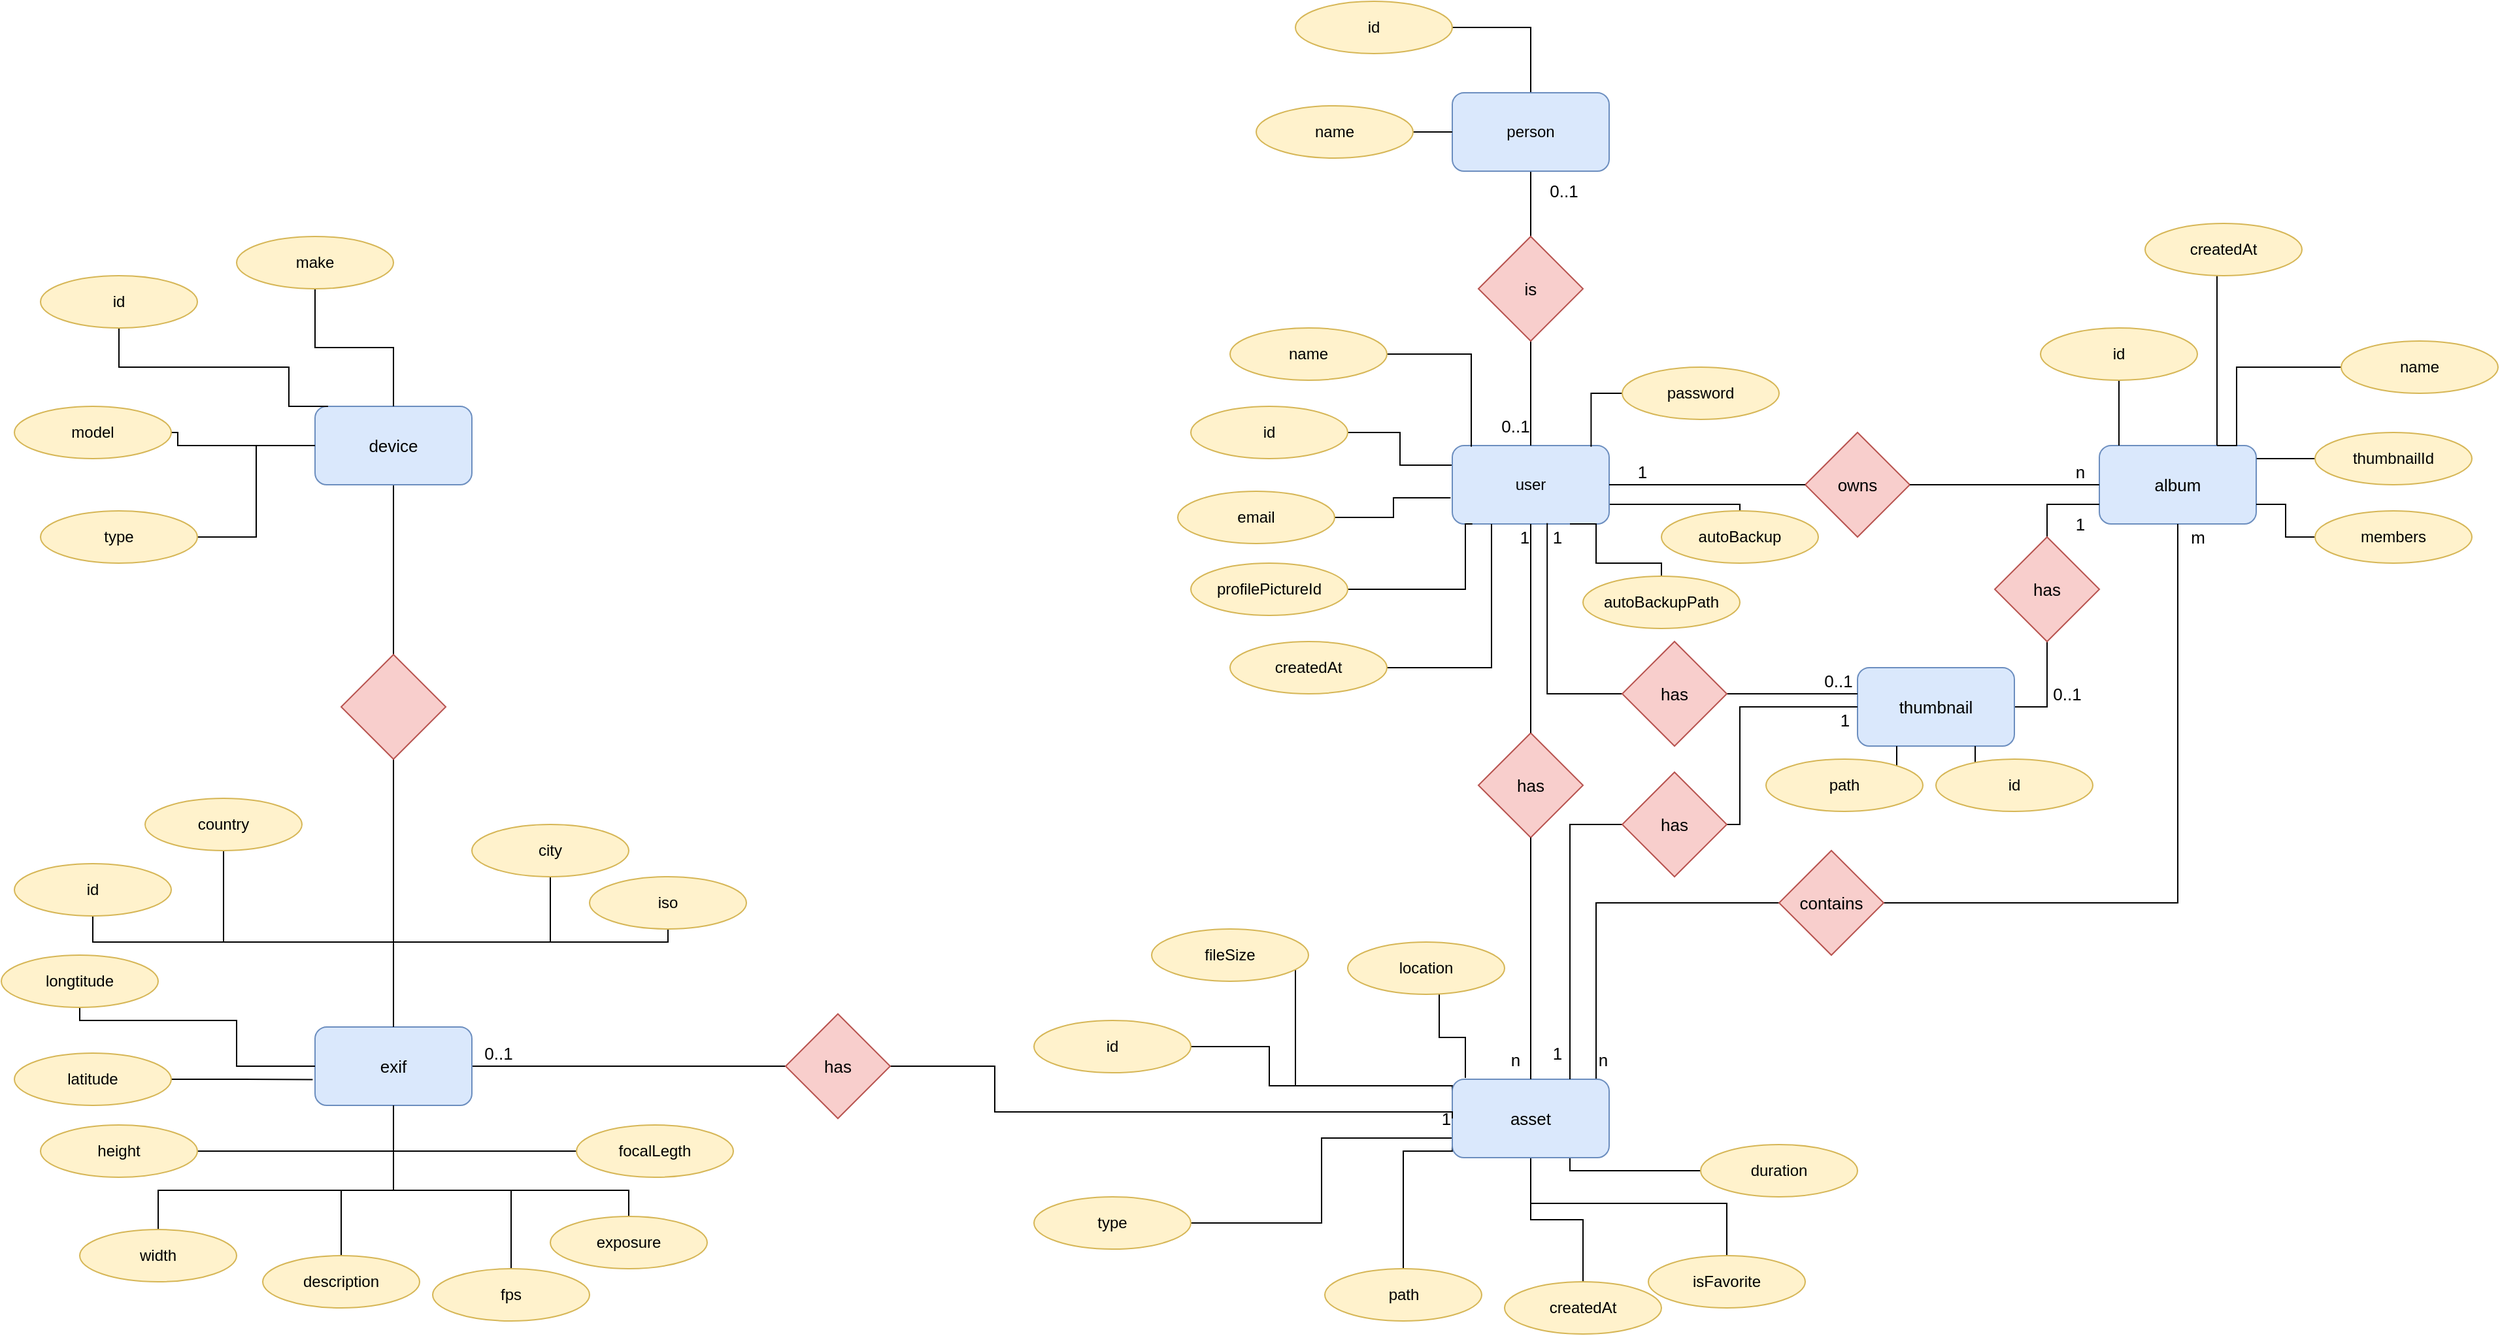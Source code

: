 <mxfile version="20.5.3" type="device"><diagram id="jZciNqo-R8XiyqqGPjFN" name="Page-1"><mxGraphModel dx="2728" dy="1810" grid="1" gridSize="10" guides="1" tooltips="1" connect="1" arrows="1" fold="1" page="1" pageScale="1" pageWidth="850" pageHeight="1100" math="0" shadow="0"><root><mxCell id="0"/><mxCell id="1" parent="0"/><mxCell id="OqrOkN8BChHhBKLNU_TI-77" style="edgeStyle=orthogonalEdgeStyle;rounded=0;orthogonalLoop=1;jettySize=auto;html=1;entryX=0;entryY=0.25;entryDx=0;entryDy=0;strokeColor=default;fontSize=13;endArrow=none;endFill=0;" edge="1" parent="1" source="OqrOkN8BChHhBKLNU_TI-2" target="OqrOkN8BChHhBKLNU_TI-3"><mxGeometry relative="1" as="geometry"/></mxCell><mxCell id="OqrOkN8BChHhBKLNU_TI-2" value="id" style="ellipse;whiteSpace=wrap;html=1;fillColor=#fff2cc;strokeColor=#d6b656;" vertex="1" parent="1"><mxGeometry x="-40" y="120" width="120" height="40" as="geometry"/></mxCell><mxCell id="OqrOkN8BChHhBKLNU_TI-116" style="edgeStyle=orthogonalEdgeStyle;rounded=0;orthogonalLoop=1;jettySize=auto;html=1;exitX=1;exitY=0.75;exitDx=0;exitDy=0;entryX=0.5;entryY=0;entryDx=0;entryDy=0;strokeColor=default;fontSize=13;endArrow=none;endFill=0;" edge="1" parent="1" source="OqrOkN8BChHhBKLNU_TI-3" target="OqrOkN8BChHhBKLNU_TI-9"><mxGeometry relative="1" as="geometry"><Array as="points"><mxPoint x="380" y="195"/></Array></mxGeometry></mxCell><mxCell id="OqrOkN8BChHhBKLNU_TI-3" value="user" style="rounded=1;whiteSpace=wrap;html=1;fillColor=#dae8fc;strokeColor=#6c8ebf;" vertex="1" parent="1"><mxGeometry x="160" y="150" width="120" height="60" as="geometry"/></mxCell><mxCell id="OqrOkN8BChHhBKLNU_TI-76" style="edgeStyle=orthogonalEdgeStyle;rounded=0;orthogonalLoop=1;jettySize=auto;html=1;entryX=-0.011;entryY=0.667;entryDx=0;entryDy=0;entryPerimeter=0;strokeColor=default;fontSize=13;endArrow=none;endFill=0;" edge="1" parent="1" source="OqrOkN8BChHhBKLNU_TI-4" target="OqrOkN8BChHhBKLNU_TI-3"><mxGeometry relative="1" as="geometry"/></mxCell><mxCell id="OqrOkN8BChHhBKLNU_TI-4" value="email" style="ellipse;whiteSpace=wrap;html=1;fillColor=#fff2cc;strokeColor=#d6b656;" vertex="1" parent="1"><mxGeometry x="-50" y="185" width="120" height="40" as="geometry"/></mxCell><mxCell id="OqrOkN8BChHhBKLNU_TI-78" style="edgeStyle=orthogonalEdgeStyle;rounded=0;orthogonalLoop=1;jettySize=auto;html=1;entryX=0.121;entryY=0.014;entryDx=0;entryDy=0;strokeColor=default;fontSize=13;endArrow=none;endFill=0;entryPerimeter=0;" edge="1" parent="1" source="OqrOkN8BChHhBKLNU_TI-5" target="OqrOkN8BChHhBKLNU_TI-3"><mxGeometry relative="1" as="geometry"/></mxCell><mxCell id="OqrOkN8BChHhBKLNU_TI-5" value="name" style="ellipse;whiteSpace=wrap;html=1;fillColor=#fff2cc;strokeColor=#d6b656;" vertex="1" parent="1"><mxGeometry x="-10" y="60" width="120" height="40" as="geometry"/></mxCell><mxCell id="OqrOkN8BChHhBKLNU_TI-79" style="edgeStyle=orthogonalEdgeStyle;rounded=0;orthogonalLoop=1;jettySize=auto;html=1;entryX=0.885;entryY=0.014;entryDx=0;entryDy=0;strokeColor=default;fontSize=13;endArrow=none;endFill=0;entryPerimeter=0;exitX=0;exitY=0.5;exitDx=0;exitDy=0;" edge="1" parent="1" source="OqrOkN8BChHhBKLNU_TI-6" target="OqrOkN8BChHhBKLNU_TI-3"><mxGeometry relative="1" as="geometry"/></mxCell><mxCell id="OqrOkN8BChHhBKLNU_TI-6" value="password" style="ellipse;whiteSpace=wrap;html=1;fillColor=#fff2cc;strokeColor=#d6b656;" vertex="1" parent="1"><mxGeometry x="290" y="90" width="120" height="40" as="geometry"/></mxCell><mxCell id="OqrOkN8BChHhBKLNU_TI-9" value="autoBackup" style="ellipse;whiteSpace=wrap;html=1;fillColor=#fff2cc;strokeColor=#d6b656;" vertex="1" parent="1"><mxGeometry x="320" y="200" width="120" height="40" as="geometry"/></mxCell><mxCell id="OqrOkN8BChHhBKLNU_TI-75" style="edgeStyle=orthogonalEdgeStyle;rounded=0;orthogonalLoop=1;jettySize=auto;html=1;entryX=0.128;entryY=1;entryDx=0;entryDy=0;strokeColor=default;fontSize=13;endArrow=none;endFill=0;entryPerimeter=0;" edge="1" parent="1" source="OqrOkN8BChHhBKLNU_TI-10" target="OqrOkN8BChHhBKLNU_TI-3"><mxGeometry relative="1" as="geometry"><Array as="points"><mxPoint x="170" y="260"/><mxPoint x="170" y="210"/></Array></mxGeometry></mxCell><mxCell id="OqrOkN8BChHhBKLNU_TI-10" value="profilePictureId" style="ellipse;whiteSpace=wrap;html=1;fillColor=#fff2cc;strokeColor=#d6b656;" vertex="1" parent="1"><mxGeometry x="-40" y="240" width="120" height="40" as="geometry"/></mxCell><mxCell id="OqrOkN8BChHhBKLNU_TI-74" style="edgeStyle=orthogonalEdgeStyle;rounded=0;orthogonalLoop=1;jettySize=auto;html=1;entryX=0.25;entryY=1;entryDx=0;entryDy=0;strokeColor=default;fontSize=13;endArrow=none;endFill=0;" edge="1" parent="1" source="OqrOkN8BChHhBKLNU_TI-11" target="OqrOkN8BChHhBKLNU_TI-3"><mxGeometry relative="1" as="geometry"/></mxCell><mxCell id="OqrOkN8BChHhBKLNU_TI-11" value="createdAt" style="ellipse;whiteSpace=wrap;html=1;fillColor=#fff2cc;strokeColor=#d6b656;" vertex="1" parent="1"><mxGeometry x="-10" y="300" width="120" height="40" as="geometry"/></mxCell><mxCell id="OqrOkN8BChHhBKLNU_TI-71" style="edgeStyle=orthogonalEdgeStyle;rounded=0;orthogonalLoop=1;jettySize=auto;html=1;entryX=0.75;entryY=1;entryDx=0;entryDy=0;strokeColor=default;fontSize=13;endArrow=none;endFill=0;exitX=0.5;exitY=0;exitDx=0;exitDy=0;" edge="1" parent="1" source="OqrOkN8BChHhBKLNU_TI-12" target="OqrOkN8BChHhBKLNU_TI-3"><mxGeometry relative="1" as="geometry"><Array as="points"><mxPoint x="320" y="240"/><mxPoint x="270" y="240"/><mxPoint x="270" y="210"/></Array></mxGeometry></mxCell><mxCell id="OqrOkN8BChHhBKLNU_TI-12" value="autoBackupPath" style="ellipse;whiteSpace=wrap;html=1;fillColor=#fff2cc;strokeColor=#d6b656;" vertex="1" parent="1"><mxGeometry x="260" y="250" width="120" height="40" as="geometry"/></mxCell><mxCell id="OqrOkN8BChHhBKLNU_TI-13" value="album" style="rounded=1;whiteSpace=wrap;html=1;fontSize=13;fillColor=#dae8fc;strokeColor=#6c8ebf;" vertex="1" parent="1"><mxGeometry x="655" y="150" width="120" height="60" as="geometry"/></mxCell><mxCell id="OqrOkN8BChHhBKLNU_TI-84" style="edgeStyle=orthogonalEdgeStyle;rounded=0;orthogonalLoop=1;jettySize=auto;html=1;entryX=0;entryY=0.25;entryDx=0;entryDy=0;strokeColor=default;fontSize=13;endArrow=none;endFill=0;" edge="1" parent="1" source="OqrOkN8BChHhBKLNU_TI-17" target="OqrOkN8BChHhBKLNU_TI-41"><mxGeometry relative="1" as="geometry"><Array as="points"><mxPoint x="20" y="610"/><mxPoint x="20" y="640"/><mxPoint x="160" y="640"/></Array></mxGeometry></mxCell><mxCell id="OqrOkN8BChHhBKLNU_TI-17" value="id" style="ellipse;whiteSpace=wrap;html=1;fillColor=#fff2cc;strokeColor=#d6b656;" vertex="1" parent="1"><mxGeometry x="-160" y="590" width="120" height="40" as="geometry"/></mxCell><mxCell id="OqrOkN8BChHhBKLNU_TI-100" style="edgeStyle=orthogonalEdgeStyle;rounded=0;orthogonalLoop=1;jettySize=auto;html=1;entryX=1.003;entryY=0.167;entryDx=0;entryDy=0;entryPerimeter=0;strokeColor=default;fontSize=13;endArrow=none;endFill=0;" edge="1" parent="1" source="OqrOkN8BChHhBKLNU_TI-18" target="OqrOkN8BChHhBKLNU_TI-13"><mxGeometry relative="1" as="geometry"/></mxCell><mxCell id="OqrOkN8BChHhBKLNU_TI-18" value="thumbnailId" style="ellipse;whiteSpace=wrap;html=1;fillColor=#fff2cc;strokeColor=#d6b656;" vertex="1" parent="1"><mxGeometry x="820" y="140" width="120" height="40" as="geometry"/></mxCell><mxCell id="OqrOkN8BChHhBKLNU_TI-99" style="edgeStyle=orthogonalEdgeStyle;rounded=0;orthogonalLoop=1;jettySize=auto;html=1;entryX=0.75;entryY=0;entryDx=0;entryDy=0;strokeColor=default;fontSize=13;endArrow=none;endFill=0;" edge="1" parent="1" source="OqrOkN8BChHhBKLNU_TI-20" target="OqrOkN8BChHhBKLNU_TI-13"><mxGeometry relative="1" as="geometry"><Array as="points"><mxPoint x="760" y="90"/><mxPoint x="760" y="150"/></Array></mxGeometry></mxCell><mxCell id="OqrOkN8BChHhBKLNU_TI-20" value="name" style="ellipse;whiteSpace=wrap;html=1;fillColor=#fff2cc;strokeColor=#d6b656;" vertex="1" parent="1"><mxGeometry x="840" y="70" width="120" height="40" as="geometry"/></mxCell><mxCell id="OqrOkN8BChHhBKLNU_TI-98" style="edgeStyle=orthogonalEdgeStyle;rounded=0;orthogonalLoop=1;jettySize=auto;html=1;entryX=0.75;entryY=0;entryDx=0;entryDy=0;strokeColor=default;fontSize=13;endArrow=none;endFill=0;" edge="1" parent="1" source="OqrOkN8BChHhBKLNU_TI-21" target="OqrOkN8BChHhBKLNU_TI-13"><mxGeometry relative="1" as="geometry"><Array as="points"><mxPoint x="745" y="50"/><mxPoint x="745" y="50"/></Array></mxGeometry></mxCell><mxCell id="OqrOkN8BChHhBKLNU_TI-21" value="createdAt" style="ellipse;whiteSpace=wrap;html=1;fillColor=#fff2cc;strokeColor=#d6b656;" vertex="1" parent="1"><mxGeometry x="690" y="-20" width="120" height="40" as="geometry"/></mxCell><mxCell id="OqrOkN8BChHhBKLNU_TI-101" style="edgeStyle=orthogonalEdgeStyle;rounded=0;orthogonalLoop=1;jettySize=auto;html=1;entryX=1;entryY=0.75;entryDx=0;entryDy=0;strokeColor=default;fontSize=13;endArrow=none;endFill=0;" edge="1" parent="1" source="OqrOkN8BChHhBKLNU_TI-22" target="OqrOkN8BChHhBKLNU_TI-13"><mxGeometry relative="1" as="geometry"/></mxCell><mxCell id="OqrOkN8BChHhBKLNU_TI-22" value="members" style="ellipse;whiteSpace=wrap;html=1;fillColor=#fff2cc;strokeColor=#d6b656;" vertex="1" parent="1"><mxGeometry x="820" y="200" width="120" height="40" as="geometry"/></mxCell><mxCell id="OqrOkN8BChHhBKLNU_TI-96" style="edgeStyle=orthogonalEdgeStyle;rounded=0;orthogonalLoop=1;jettySize=auto;html=1;strokeColor=default;fontSize=13;endArrow=none;endFill=0;" edge="1" parent="1" source="OqrOkN8BChHhBKLNU_TI-24"><mxGeometry relative="1" as="geometry"><mxPoint x="670" y="150" as="targetPoint"/></mxGeometry></mxCell><mxCell id="OqrOkN8BChHhBKLNU_TI-24" value="id" style="ellipse;whiteSpace=wrap;html=1;fillColor=#fff2cc;strokeColor=#d6b656;" vertex="1" parent="1"><mxGeometry x="610" y="60" width="120" height="40" as="geometry"/></mxCell><mxCell id="OqrOkN8BChHhBKLNU_TI-25" value="owns" style="rhombus;whiteSpace=wrap;html=1;fontSize=13;fillColor=#f8cecc;strokeColor=#b85450;" vertex="1" parent="1"><mxGeometry x="430" y="140" width="80" height="80" as="geometry"/></mxCell><mxCell id="OqrOkN8BChHhBKLNU_TI-26" value="" style="endArrow=none;html=1;rounded=0;fontSize=13;exitX=1;exitY=0.5;exitDx=0;exitDy=0;" edge="1" parent="1" source="OqrOkN8BChHhBKLNU_TI-3" target="OqrOkN8BChHhBKLNU_TI-25"><mxGeometry width="50" height="50" relative="1" as="geometry"><mxPoint x="420" y="420" as="sourcePoint"/><mxPoint x="470" y="370" as="targetPoint"/><Array as="points"><mxPoint x="280" y="180"/></Array></mxGeometry></mxCell><mxCell id="OqrOkN8BChHhBKLNU_TI-27" value="" style="endArrow=none;html=1;rounded=0;fontSize=13;exitX=1;exitY=0.5;exitDx=0;exitDy=0;entryX=0;entryY=0.5;entryDx=0;entryDy=0;" edge="1" parent="1" source="OqrOkN8BChHhBKLNU_TI-25" target="OqrOkN8BChHhBKLNU_TI-13"><mxGeometry width="50" height="50" relative="1" as="geometry"><mxPoint x="420" y="420" as="sourcePoint"/><mxPoint x="470" y="370" as="targetPoint"/></mxGeometry></mxCell><mxCell id="OqrOkN8BChHhBKLNU_TI-28" value="1" style="text;html=1;align=center;verticalAlign=middle;resizable=0;points=[];autosize=1;strokeColor=none;fillColor=none;fontSize=13;" vertex="1" parent="1"><mxGeometry x="290" y="155" width="30" height="30" as="geometry"/></mxCell><mxCell id="OqrOkN8BChHhBKLNU_TI-29" value="n" style="text;html=1;align=center;verticalAlign=middle;resizable=0;points=[];autosize=1;strokeColor=none;fillColor=none;fontSize=13;" vertex="1" parent="1"><mxGeometry x="625" y="155" width="30" height="30" as="geometry"/></mxCell><mxCell id="OqrOkN8BChHhBKLNU_TI-89" style="edgeStyle=orthogonalEdgeStyle;rounded=0;orthogonalLoop=1;jettySize=auto;html=1;entryX=0.5;entryY=1;entryDx=0;entryDy=0;strokeColor=default;fontSize=13;endArrow=none;endFill=0;" edge="1" parent="1" source="OqrOkN8BChHhBKLNU_TI-30" target="OqrOkN8BChHhBKLNU_TI-41"><mxGeometry relative="1" as="geometry"><Array as="points"><mxPoint x="370" y="730"/><mxPoint x="220" y="730"/></Array></mxGeometry></mxCell><mxCell id="OqrOkN8BChHhBKLNU_TI-30" value="isFavorite" style="ellipse;whiteSpace=wrap;html=1;fillColor=#fff2cc;strokeColor=#d6b656;" vertex="1" parent="1"><mxGeometry x="310" y="770" width="120" height="40" as="geometry"/></mxCell><mxCell id="OqrOkN8BChHhBKLNU_TI-81" style="edgeStyle=orthogonalEdgeStyle;rounded=0;orthogonalLoop=1;jettySize=auto;html=1;strokeColor=default;fontSize=13;endArrow=none;endFill=0;" edge="1" parent="1" source="OqrOkN8BChHhBKLNU_TI-33"><mxGeometry relative="1" as="geometry"><mxPoint x="170" y="630" as="targetPoint"/><Array as="points"><mxPoint x="150" y="603"/><mxPoint x="170" y="603"/><mxPoint x="170" y="634"/></Array></mxGeometry></mxCell><mxCell id="OqrOkN8BChHhBKLNU_TI-33" value="location" style="ellipse;whiteSpace=wrap;html=1;fillColor=#fff2cc;strokeColor=#d6b656;" vertex="1" parent="1"><mxGeometry x="80" y="530" width="120" height="40" as="geometry"/></mxCell><mxCell id="OqrOkN8BChHhBKLNU_TI-87" style="edgeStyle=orthogonalEdgeStyle;rounded=0;orthogonalLoop=1;jettySize=auto;html=1;entryX=0;entryY=0.5;entryDx=0;entryDy=0;strokeColor=default;fontSize=13;endArrow=none;endFill=0;" edge="1" parent="1" source="OqrOkN8BChHhBKLNU_TI-34" target="OqrOkN8BChHhBKLNU_TI-41"><mxGeometry relative="1" as="geometry"><Array as="points"><mxPoint x="123" y="690"/><mxPoint x="160" y="690"/></Array></mxGeometry></mxCell><mxCell id="OqrOkN8BChHhBKLNU_TI-34" value="path" style="ellipse;whiteSpace=wrap;html=1;fillColor=#fff2cc;strokeColor=#d6b656;" vertex="1" parent="1"><mxGeometry x="62.5" y="780" width="120" height="40" as="geometry"/></mxCell><mxCell id="OqrOkN8BChHhBKLNU_TI-90" style="edgeStyle=orthogonalEdgeStyle;rounded=0;orthogonalLoop=1;jettySize=auto;html=1;entryX=0.75;entryY=1;entryDx=0;entryDy=0;strokeColor=default;fontSize=13;endArrow=none;endFill=0;" edge="1" parent="1" source="OqrOkN8BChHhBKLNU_TI-35" target="OqrOkN8BChHhBKLNU_TI-41"><mxGeometry relative="1" as="geometry"><Array as="points"><mxPoint x="250" y="705"/></Array></mxGeometry></mxCell><mxCell id="OqrOkN8BChHhBKLNU_TI-35" value="duration" style="ellipse;whiteSpace=wrap;html=1;fillColor=#fff2cc;strokeColor=#d6b656;" vertex="1" parent="1"><mxGeometry x="350" y="685" width="120" height="40" as="geometry"/></mxCell><mxCell id="OqrOkN8BChHhBKLNU_TI-88" style="edgeStyle=orthogonalEdgeStyle;rounded=0;orthogonalLoop=1;jettySize=auto;html=1;strokeColor=default;fontSize=13;endArrow=none;endFill=0;" edge="1" parent="1" source="OqrOkN8BChHhBKLNU_TI-36" target="OqrOkN8BChHhBKLNU_TI-41"><mxGeometry relative="1" as="geometry"/></mxCell><mxCell id="OqrOkN8BChHhBKLNU_TI-36" value="createdAt" style="ellipse;whiteSpace=wrap;html=1;fillColor=#fff2cc;strokeColor=#d6b656;" vertex="1" parent="1"><mxGeometry x="200" y="790" width="120" height="40" as="geometry"/></mxCell><mxCell id="OqrOkN8BChHhBKLNU_TI-85" style="edgeStyle=orthogonalEdgeStyle;rounded=0;orthogonalLoop=1;jettySize=auto;html=1;entryX=0;entryY=0.5;entryDx=0;entryDy=0;strokeColor=default;fontSize=13;endArrow=none;endFill=0;" edge="1" parent="1" source="OqrOkN8BChHhBKLNU_TI-37" target="OqrOkN8BChHhBKLNU_TI-41"><mxGeometry relative="1" as="geometry"><Array as="points"><mxPoint x="60" y="745"/><mxPoint x="60" y="680"/><mxPoint x="160" y="680"/></Array></mxGeometry></mxCell><mxCell id="OqrOkN8BChHhBKLNU_TI-37" value="type" style="ellipse;whiteSpace=wrap;html=1;fillColor=#fff2cc;strokeColor=#d6b656;" vertex="1" parent="1"><mxGeometry x="-160" y="725" width="120" height="40" as="geometry"/></mxCell><mxCell id="OqrOkN8BChHhBKLNU_TI-82" style="edgeStyle=orthogonalEdgeStyle;rounded=0;orthogonalLoop=1;jettySize=auto;html=1;entryX=0;entryY=0.25;entryDx=0;entryDy=0;strokeColor=default;fontSize=13;endArrow=none;endFill=0;" edge="1" parent="1" source="OqrOkN8BChHhBKLNU_TI-39" target="OqrOkN8BChHhBKLNU_TI-41"><mxGeometry relative="1" as="geometry"><Array as="points"><mxPoint x="40" y="640"/><mxPoint x="160" y="640"/></Array></mxGeometry></mxCell><mxCell id="OqrOkN8BChHhBKLNU_TI-39" value="fileSize" style="ellipse;whiteSpace=wrap;html=1;fillColor=#fff2cc;strokeColor=#d6b656;" vertex="1" parent="1"><mxGeometry x="-70" y="520" width="120" height="40" as="geometry"/></mxCell><mxCell id="OqrOkN8BChHhBKLNU_TI-108" style="edgeStyle=orthogonalEdgeStyle;rounded=0;orthogonalLoop=1;jettySize=auto;html=1;entryX=0;entryY=0.5;entryDx=0;entryDy=0;strokeColor=default;fontSize=13;endArrow=none;endFill=0;" edge="1" parent="1" source="OqrOkN8BChHhBKLNU_TI-41" target="OqrOkN8BChHhBKLNU_TI-47"><mxGeometry relative="1" as="geometry"><mxPoint x="260" y="640" as="sourcePoint"/><Array as="points"><mxPoint x="270" y="500"/></Array></mxGeometry></mxCell><mxCell id="OqrOkN8BChHhBKLNU_TI-41" value="asset" style="rounded=1;whiteSpace=wrap;html=1;fontSize=13;fillColor=#dae8fc;strokeColor=#6c8ebf;" vertex="1" parent="1"><mxGeometry x="160" y="635" width="120" height="60" as="geometry"/></mxCell><mxCell id="OqrOkN8BChHhBKLNU_TI-42" value="has" style="rhombus;whiteSpace=wrap;html=1;fontSize=13;fillColor=#f8cecc;strokeColor=#b85450;" vertex="1" parent="1"><mxGeometry x="180" y="370" width="80" height="80" as="geometry"/></mxCell><mxCell id="OqrOkN8BChHhBKLNU_TI-43" value="" style="endArrow=none;html=1;rounded=0;fontSize=13;entryX=0.5;entryY=1;entryDx=0;entryDy=0;exitX=0.5;exitY=0;exitDx=0;exitDy=0;" edge="1" parent="1" source="OqrOkN8BChHhBKLNU_TI-42" target="OqrOkN8BChHhBKLNU_TI-3"><mxGeometry width="50" height="50" relative="1" as="geometry"><mxPoint x="250" y="370" as="sourcePoint"/><mxPoint x="460" y="420" as="targetPoint"/><Array as="points"/></mxGeometry></mxCell><mxCell id="OqrOkN8BChHhBKLNU_TI-44" value="" style="endArrow=none;html=1;rounded=0;fontSize=13;exitX=0.5;exitY=0;exitDx=0;exitDy=0;entryX=0.5;entryY=1;entryDx=0;entryDy=0;" edge="1" parent="1" source="OqrOkN8BChHhBKLNU_TI-41" target="OqrOkN8BChHhBKLNU_TI-42"><mxGeometry width="50" height="50" relative="1" as="geometry"><mxPoint x="410" y="470" as="sourcePoint"/><mxPoint x="460" y="420" as="targetPoint"/></mxGeometry></mxCell><mxCell id="OqrOkN8BChHhBKLNU_TI-45" value="1" style="text;html=1;align=center;verticalAlign=middle;resizable=0;points=[];autosize=1;strokeColor=none;fillColor=none;fontSize=13;" vertex="1" parent="1"><mxGeometry x="200" y="205" width="30" height="30" as="geometry"/></mxCell><mxCell id="OqrOkN8BChHhBKLNU_TI-94" style="edgeStyle=orthogonalEdgeStyle;rounded=0;orthogonalLoop=1;jettySize=auto;html=1;entryX=0.5;entryY=1;entryDx=0;entryDy=0;strokeColor=default;fontSize=13;endArrow=none;endFill=0;" edge="1" parent="1" source="OqrOkN8BChHhBKLNU_TI-47" target="OqrOkN8BChHhBKLNU_TI-13"><mxGeometry relative="1" as="geometry"/></mxCell><mxCell id="OqrOkN8BChHhBKLNU_TI-47" value="contains" style="rhombus;whiteSpace=wrap;html=1;fontSize=13;fillColor=#f8cecc;strokeColor=#b85450;" vertex="1" parent="1"><mxGeometry x="410" y="460" width="80" height="80" as="geometry"/></mxCell><mxCell id="OqrOkN8BChHhBKLNU_TI-125" style="edgeStyle=orthogonalEdgeStyle;rounded=0;orthogonalLoop=1;jettySize=auto;html=1;entryX=0.5;entryY=1;entryDx=0;entryDy=0;strokeColor=default;fontSize=13;endArrow=none;endFill=0;exitX=1;exitY=0.5;exitDx=0;exitDy=0;" edge="1" parent="1" source="OqrOkN8BChHhBKLNU_TI-52" target="OqrOkN8BChHhBKLNU_TI-122"><mxGeometry relative="1" as="geometry"/></mxCell><mxCell id="OqrOkN8BChHhBKLNU_TI-52" value="thumbnail" style="rounded=1;whiteSpace=wrap;html=1;fontSize=13;fillColor=#dae8fc;strokeColor=#6c8ebf;" vertex="1" parent="1"><mxGeometry x="470" y="320" width="120" height="60" as="geometry"/></mxCell><mxCell id="OqrOkN8BChHhBKLNU_TI-114" style="edgeStyle=orthogonalEdgeStyle;rounded=0;orthogonalLoop=1;jettySize=auto;html=1;entryX=0.25;entryY=1;entryDx=0;entryDy=0;strokeColor=default;fontSize=13;endArrow=none;endFill=0;" edge="1" parent="1" source="OqrOkN8BChHhBKLNU_TI-59" target="OqrOkN8BChHhBKLNU_TI-52"><mxGeometry relative="1" as="geometry"><Array as="points"><mxPoint x="480" y="390"/><mxPoint x="480" y="390"/></Array></mxGeometry></mxCell><mxCell id="OqrOkN8BChHhBKLNU_TI-59" value="path" style="ellipse;whiteSpace=wrap;html=1;fillColor=#fff2cc;strokeColor=#d6b656;" vertex="1" parent="1"><mxGeometry x="400" y="390" width="120" height="40" as="geometry"/></mxCell><mxCell id="OqrOkN8BChHhBKLNU_TI-115" style="edgeStyle=orthogonalEdgeStyle;rounded=0;orthogonalLoop=1;jettySize=auto;html=1;entryX=0.75;entryY=1;entryDx=0;entryDy=0;strokeColor=default;fontSize=13;endArrow=none;endFill=0;" edge="1" parent="1" source="OqrOkN8BChHhBKLNU_TI-61" target="OqrOkN8BChHhBKLNU_TI-52"><mxGeometry relative="1" as="geometry"><Array as="points"><mxPoint x="580" y="390"/><mxPoint x="580" y="390"/></Array></mxGeometry></mxCell><mxCell id="OqrOkN8BChHhBKLNU_TI-61" value="id" style="ellipse;whiteSpace=wrap;html=1;fillColor=#fff2cc;strokeColor=#d6b656;" vertex="1" parent="1"><mxGeometry x="530" y="390" width="120" height="40" as="geometry"/></mxCell><mxCell id="OqrOkN8BChHhBKLNU_TI-69" style="edgeStyle=orthogonalEdgeStyle;rounded=0;orthogonalLoop=1;jettySize=auto;html=1;entryX=1;entryY=0.5;entryDx=0;entryDy=0;strokeColor=default;fontSize=13;endArrow=none;endFill=0;" edge="1" parent="1" source="OqrOkN8BChHhBKLNU_TI-65" target="OqrOkN8BChHhBKLNU_TI-66"><mxGeometry relative="1" as="geometry"/></mxCell><mxCell id="OqrOkN8BChHhBKLNU_TI-104" style="edgeStyle=orthogonalEdgeStyle;rounded=0;orthogonalLoop=1;jettySize=auto;html=1;entryX=0.5;entryY=0;entryDx=0;entryDy=0;strokeColor=default;fontSize=13;endArrow=none;endFill=0;" edge="1" parent="1" source="OqrOkN8BChHhBKLNU_TI-65" target="OqrOkN8BChHhBKLNU_TI-103"><mxGeometry relative="1" as="geometry"/></mxCell><mxCell id="OqrOkN8BChHhBKLNU_TI-65" value="person&lt;br&gt;" style="rounded=1;whiteSpace=wrap;html=1;fillColor=#dae8fc;strokeColor=#6c8ebf;" vertex="1" parent="1"><mxGeometry x="160" y="-120" width="120" height="60" as="geometry"/></mxCell><mxCell id="OqrOkN8BChHhBKLNU_TI-66" value="id" style="ellipse;whiteSpace=wrap;html=1;fillColor=#fff2cc;strokeColor=#d6b656;" vertex="1" parent="1"><mxGeometry x="40" y="-190" width="120" height="40" as="geometry"/></mxCell><mxCell id="OqrOkN8BChHhBKLNU_TI-95" style="edgeStyle=orthogonalEdgeStyle;rounded=0;orthogonalLoop=1;jettySize=auto;html=1;entryX=0;entryY=0.5;entryDx=0;entryDy=0;strokeColor=default;fontSize=13;endArrow=none;endFill=0;" edge="1" parent="1" source="OqrOkN8BChHhBKLNU_TI-67" target="OqrOkN8BChHhBKLNU_TI-65"><mxGeometry relative="1" as="geometry"/></mxCell><mxCell id="OqrOkN8BChHhBKLNU_TI-67" value="name" style="ellipse;whiteSpace=wrap;html=1;fillColor=#fff2cc;strokeColor=#d6b656;" vertex="1" parent="1"><mxGeometry x="10" y="-110" width="120" height="40" as="geometry"/></mxCell><mxCell id="OqrOkN8BChHhBKLNU_TI-105" style="edgeStyle=orthogonalEdgeStyle;rounded=0;orthogonalLoop=1;jettySize=auto;html=1;strokeColor=default;fontSize=13;endArrow=none;endFill=0;" edge="1" parent="1" source="OqrOkN8BChHhBKLNU_TI-103" target="OqrOkN8BChHhBKLNU_TI-3"><mxGeometry relative="1" as="geometry"/></mxCell><mxCell id="OqrOkN8BChHhBKLNU_TI-103" value="is" style="rhombus;whiteSpace=wrap;html=1;fontSize=13;fillColor=#f8cecc;strokeColor=#b85450;" vertex="1" parent="1"><mxGeometry x="180" y="-10" width="80" height="80" as="geometry"/></mxCell><mxCell id="OqrOkN8BChHhBKLNU_TI-106" value="0..1" style="text;html=1;align=center;verticalAlign=middle;resizable=0;points=[];autosize=1;strokeColor=none;fillColor=none;fontSize=13;" vertex="1" parent="1"><mxGeometry x="220" y="-60" width="50" height="30" as="geometry"/></mxCell><mxCell id="OqrOkN8BChHhBKLNU_TI-107" value="0..1" style="text;html=1;align=center;verticalAlign=middle;resizable=0;points=[];autosize=1;strokeColor=none;fillColor=none;fontSize=13;" vertex="1" parent="1"><mxGeometry x="182.5" y="120" width="50" height="30" as="geometry"/></mxCell><mxCell id="OqrOkN8BChHhBKLNU_TI-109" value="m" style="text;html=1;align=center;verticalAlign=middle;resizable=0;points=[];autosize=1;strokeColor=none;fillColor=none;fontSize=13;" vertex="1" parent="1"><mxGeometry x="715" y="205" width="30" height="30" as="geometry"/></mxCell><mxCell id="OqrOkN8BChHhBKLNU_TI-110" value="n" style="text;html=1;align=center;verticalAlign=middle;resizable=0;points=[];autosize=1;strokeColor=none;fillColor=none;fontSize=13;" vertex="1" parent="1"><mxGeometry x="260" y="605" width="30" height="30" as="geometry"/></mxCell><mxCell id="OqrOkN8BChHhBKLNU_TI-111" value="n" style="text;html=1;align=center;verticalAlign=middle;resizable=0;points=[];autosize=1;strokeColor=none;fillColor=none;fontSize=13;" vertex="1" parent="1"><mxGeometry x="192.5" y="605" width="30" height="30" as="geometry"/></mxCell><mxCell id="OqrOkN8BChHhBKLNU_TI-119" style="edgeStyle=orthogonalEdgeStyle;rounded=0;orthogonalLoop=1;jettySize=auto;html=1;entryX=0.605;entryY=0.99;entryDx=0;entryDy=0;entryPerimeter=0;strokeColor=default;fontSize=13;endArrow=none;endFill=0;" edge="1" parent="1" source="OqrOkN8BChHhBKLNU_TI-118" target="OqrOkN8BChHhBKLNU_TI-3"><mxGeometry relative="1" as="geometry"/></mxCell><mxCell id="OqrOkN8BChHhBKLNU_TI-120" style="edgeStyle=orthogonalEdgeStyle;rounded=0;orthogonalLoop=1;jettySize=auto;html=1;strokeColor=default;fontSize=13;endArrow=none;endFill=0;" edge="1" parent="1" source="OqrOkN8BChHhBKLNU_TI-118"><mxGeometry relative="1" as="geometry"><mxPoint x="470" y="340" as="targetPoint"/><Array as="points"><mxPoint x="470" y="340"/></Array></mxGeometry></mxCell><mxCell id="OqrOkN8BChHhBKLNU_TI-118" value="has" style="rhombus;whiteSpace=wrap;html=1;fontSize=13;fillColor=#f8cecc;strokeColor=#b85450;" vertex="1" parent="1"><mxGeometry x="290" y="300" width="80" height="80" as="geometry"/></mxCell><mxCell id="OqrOkN8BChHhBKLNU_TI-123" style="edgeStyle=orthogonalEdgeStyle;rounded=0;orthogonalLoop=1;jettySize=auto;html=1;entryX=0;entryY=0.5;entryDx=0;entryDy=0;strokeColor=default;fontSize=13;endArrow=none;endFill=0;exitX=1;exitY=0.5;exitDx=0;exitDy=0;" edge="1" parent="1" source="OqrOkN8BChHhBKLNU_TI-121" target="OqrOkN8BChHhBKLNU_TI-52"><mxGeometry relative="1" as="geometry"><Array as="points"><mxPoint x="380" y="440"/><mxPoint x="380" y="350"/></Array></mxGeometry></mxCell><mxCell id="OqrOkN8BChHhBKLNU_TI-124" style="edgeStyle=orthogonalEdgeStyle;rounded=0;orthogonalLoop=1;jettySize=auto;html=1;entryX=0.75;entryY=0;entryDx=0;entryDy=0;strokeColor=default;fontSize=13;endArrow=none;endFill=0;" edge="1" parent="1" source="OqrOkN8BChHhBKLNU_TI-121" target="OqrOkN8BChHhBKLNU_TI-41"><mxGeometry relative="1" as="geometry"/></mxCell><mxCell id="OqrOkN8BChHhBKLNU_TI-121" value="has" style="rhombus;whiteSpace=wrap;html=1;fontSize=13;fillColor=#f8cecc;strokeColor=#b85450;" vertex="1" parent="1"><mxGeometry x="290" y="400" width="80" height="80" as="geometry"/></mxCell><mxCell id="OqrOkN8BChHhBKLNU_TI-126" style="edgeStyle=orthogonalEdgeStyle;rounded=0;orthogonalLoop=1;jettySize=auto;html=1;entryX=0;entryY=0.75;entryDx=0;entryDy=0;strokeColor=default;fontSize=13;endArrow=none;endFill=0;" edge="1" parent="1" source="OqrOkN8BChHhBKLNU_TI-122" target="OqrOkN8BChHhBKLNU_TI-13"><mxGeometry relative="1" as="geometry"/></mxCell><mxCell id="OqrOkN8BChHhBKLNU_TI-122" value="has" style="rhombus;whiteSpace=wrap;html=1;fontSize=13;fillColor=#f8cecc;strokeColor=#b85450;" vertex="1" parent="1"><mxGeometry x="575" y="220" width="80" height="80" as="geometry"/></mxCell><mxCell id="OqrOkN8BChHhBKLNU_TI-127" value="1" style="text;html=1;align=center;verticalAlign=middle;resizable=0;points=[];autosize=1;strokeColor=none;fillColor=none;fontSize=13;" vertex="1" parent="1"><mxGeometry x="445" y="345" width="30" height="30" as="geometry"/></mxCell><mxCell id="OqrOkN8BChHhBKLNU_TI-128" value="0..1" style="text;html=1;align=center;verticalAlign=middle;resizable=0;points=[];autosize=1;strokeColor=none;fillColor=none;fontSize=13;" vertex="1" parent="1"><mxGeometry x="430" y="315" width="50" height="30" as="geometry"/></mxCell><mxCell id="OqrOkN8BChHhBKLNU_TI-130" value="1" style="text;html=1;align=center;verticalAlign=middle;resizable=0;points=[];autosize=1;strokeColor=none;fillColor=none;fontSize=13;" vertex="1" parent="1"><mxGeometry x="625" y="195" width="30" height="30" as="geometry"/></mxCell><mxCell id="OqrOkN8BChHhBKLNU_TI-131" value="1" style="text;html=1;align=center;verticalAlign=middle;resizable=0;points=[];autosize=1;strokeColor=none;fillColor=none;fontSize=13;" vertex="1" parent="1"><mxGeometry x="225" y="205" width="30" height="30" as="geometry"/></mxCell><mxCell id="OqrOkN8BChHhBKLNU_TI-133" value="0..1" style="text;html=1;align=center;verticalAlign=middle;resizable=0;points=[];autosize=1;strokeColor=none;fillColor=none;fontSize=13;" vertex="1" parent="1"><mxGeometry x="605" y="325" width="50" height="30" as="geometry"/></mxCell><mxCell id="OqrOkN8BChHhBKLNU_TI-135" value="1" style="text;html=1;align=center;verticalAlign=middle;resizable=0;points=[];autosize=1;strokeColor=none;fillColor=none;fontSize=13;" vertex="1" parent="1"><mxGeometry x="225" y="600" width="30" height="30" as="geometry"/></mxCell><mxCell id="OqrOkN8BChHhBKLNU_TI-163" style="edgeStyle=orthogonalEdgeStyle;rounded=0;orthogonalLoop=1;jettySize=auto;html=1;entryX=0;entryY=0.5;entryDx=0;entryDy=0;strokeColor=default;fontSize=13;endArrow=none;endFill=0;" edge="1" parent="1" source="OqrOkN8BChHhBKLNU_TI-137" target="OqrOkN8BChHhBKLNU_TI-157"><mxGeometry relative="1" as="geometry"><Array as="points"><mxPoint x="-510" y="625"/><mxPoint x="-510" y="625"/></Array></mxGeometry></mxCell><mxCell id="OqrOkN8BChHhBKLNU_TI-137" value="exif" style="rounded=1;whiteSpace=wrap;html=1;fontSize=13;fillColor=#dae8fc;strokeColor=#6c8ebf;" vertex="1" parent="1"><mxGeometry x="-710" y="595" width="120" height="60" as="geometry"/></mxCell><mxCell id="OqrOkN8BChHhBKLNU_TI-179" style="edgeStyle=orthogonalEdgeStyle;rounded=0;orthogonalLoop=1;jettySize=auto;html=1;entryX=0;entryY=0.5;entryDx=0;entryDy=0;strokeColor=default;fontSize=13;endArrow=none;endFill=0;" edge="1" parent="1" source="OqrOkN8BChHhBKLNU_TI-138" target="OqrOkN8BChHhBKLNU_TI-137"><mxGeometry relative="1" as="geometry"><Array as="points"><mxPoint x="-890" y="590"/><mxPoint x="-770" y="590"/><mxPoint x="-770" y="625"/></Array></mxGeometry></mxCell><mxCell id="OqrOkN8BChHhBKLNU_TI-138" value="longtitude" style="ellipse;whiteSpace=wrap;html=1;fillColor=#fff2cc;strokeColor=#d6b656;" vertex="1" parent="1"><mxGeometry x="-950" y="540" width="120" height="40" as="geometry"/></mxCell><mxCell id="OqrOkN8BChHhBKLNU_TI-178" style="edgeStyle=orthogonalEdgeStyle;rounded=0;orthogonalLoop=1;jettySize=auto;html=1;entryX=-0.015;entryY=0.671;entryDx=0;entryDy=0;entryPerimeter=0;strokeColor=default;fontSize=13;endArrow=none;endFill=0;" edge="1" parent="1" source="OqrOkN8BChHhBKLNU_TI-139" target="OqrOkN8BChHhBKLNU_TI-137"><mxGeometry relative="1" as="geometry"/></mxCell><mxCell id="OqrOkN8BChHhBKLNU_TI-139" value="latitude" style="ellipse;whiteSpace=wrap;html=1;fillColor=#fff2cc;strokeColor=#d6b656;" vertex="1" parent="1"><mxGeometry x="-940" y="615" width="120" height="40" as="geometry"/></mxCell><mxCell id="OqrOkN8BChHhBKLNU_TI-183" style="edgeStyle=orthogonalEdgeStyle;rounded=0;orthogonalLoop=1;jettySize=auto;html=1;entryX=0.5;entryY=0;entryDx=0;entryDy=0;strokeColor=default;fontSize=13;endArrow=none;endFill=0;" edge="1" parent="1" source="OqrOkN8BChHhBKLNU_TI-140" target="OqrOkN8BChHhBKLNU_TI-137"><mxGeometry relative="1" as="geometry"><Array as="points"><mxPoint x="-780" y="530"/><mxPoint x="-650" y="530"/></Array></mxGeometry></mxCell><mxCell id="OqrOkN8BChHhBKLNU_TI-140" value="country" style="ellipse;whiteSpace=wrap;html=1;fillColor=#fff2cc;strokeColor=#d6b656;" vertex="1" parent="1"><mxGeometry x="-840" y="420" width="120" height="40" as="geometry"/></mxCell><mxCell id="OqrOkN8BChHhBKLNU_TI-184" style="edgeStyle=orthogonalEdgeStyle;rounded=0;orthogonalLoop=1;jettySize=auto;html=1;entryX=0.5;entryY=0;entryDx=0;entryDy=0;strokeColor=default;fontSize=13;endArrow=none;endFill=0;" edge="1" parent="1" source="OqrOkN8BChHhBKLNU_TI-141" target="OqrOkN8BChHhBKLNU_TI-137"><mxGeometry relative="1" as="geometry"><Array as="points"><mxPoint x="-530" y="530"/><mxPoint x="-650" y="530"/></Array></mxGeometry></mxCell><mxCell id="OqrOkN8BChHhBKLNU_TI-141" value="city" style="ellipse;whiteSpace=wrap;html=1;fillColor=#fff2cc;strokeColor=#d6b656;" vertex="1" parent="1"><mxGeometry x="-590" y="440" width="120" height="40" as="geometry"/></mxCell><mxCell id="OqrOkN8BChHhBKLNU_TI-185" style="edgeStyle=orthogonalEdgeStyle;rounded=0;orthogonalLoop=1;jettySize=auto;html=1;entryX=0.5;entryY=0;entryDx=0;entryDy=0;strokeColor=default;fontSize=13;endArrow=none;endFill=0;" edge="1" parent="1" source="OqrOkN8BChHhBKLNU_TI-142" target="OqrOkN8BChHhBKLNU_TI-137"><mxGeometry relative="1" as="geometry"><Array as="points"><mxPoint x="-440" y="530"/><mxPoint x="-650" y="530"/></Array></mxGeometry></mxCell><mxCell id="OqrOkN8BChHhBKLNU_TI-142" value="iso" style="ellipse;whiteSpace=wrap;html=1;fillColor=#fff2cc;strokeColor=#d6b656;" vertex="1" parent="1"><mxGeometry x="-500" y="480" width="120" height="40" as="geometry"/></mxCell><mxCell id="OqrOkN8BChHhBKLNU_TI-177" style="edgeStyle=orthogonalEdgeStyle;rounded=0;orthogonalLoop=1;jettySize=auto;html=1;entryX=0.5;entryY=1;entryDx=0;entryDy=0;strokeColor=default;fontSize=13;endArrow=none;endFill=0;" edge="1" parent="1" source="OqrOkN8BChHhBKLNU_TI-143" target="OqrOkN8BChHhBKLNU_TI-137"><mxGeometry relative="1" as="geometry"/></mxCell><mxCell id="OqrOkN8BChHhBKLNU_TI-143" value="height" style="ellipse;whiteSpace=wrap;html=1;fillColor=#fff2cc;strokeColor=#d6b656;" vertex="1" parent="1"><mxGeometry x="-920" y="670" width="120" height="40" as="geometry"/></mxCell><mxCell id="OqrOkN8BChHhBKLNU_TI-172" style="edgeStyle=orthogonalEdgeStyle;rounded=0;orthogonalLoop=1;jettySize=auto;html=1;strokeColor=default;fontSize=13;endArrow=none;endFill=0;" edge="1" parent="1" source="OqrOkN8BChHhBKLNU_TI-144"><mxGeometry relative="1" as="geometry"><mxPoint x="-650" y="655" as="targetPoint"/><Array as="points"><mxPoint x="-470" y="720"/><mxPoint x="-650" y="720"/><mxPoint x="-650" y="655"/></Array></mxGeometry></mxCell><mxCell id="OqrOkN8BChHhBKLNU_TI-144" value="exposure" style="ellipse;whiteSpace=wrap;html=1;fillColor=#fff2cc;strokeColor=#d6b656;" vertex="1" parent="1"><mxGeometry x="-530" y="740" width="120" height="40" as="geometry"/></mxCell><mxCell id="OqrOkN8BChHhBKLNU_TI-176" style="edgeStyle=orthogonalEdgeStyle;rounded=0;orthogonalLoop=1;jettySize=auto;html=1;strokeColor=default;fontSize=13;endArrow=none;endFill=0;" edge="1" parent="1" source="OqrOkN8BChHhBKLNU_TI-145"><mxGeometry relative="1" as="geometry"><mxPoint x="-650" y="656" as="targetPoint"/><Array as="points"><mxPoint x="-830" y="720"/><mxPoint x="-650" y="720"/></Array></mxGeometry></mxCell><mxCell id="OqrOkN8BChHhBKLNU_TI-145" value="width" style="ellipse;whiteSpace=wrap;html=1;fillColor=#fff2cc;strokeColor=#d6b656;" vertex="1" parent="1"><mxGeometry x="-890" y="750" width="120" height="40" as="geometry"/></mxCell><mxCell id="OqrOkN8BChHhBKLNU_TI-171" style="edgeStyle=orthogonalEdgeStyle;rounded=0;orthogonalLoop=1;jettySize=auto;html=1;entryX=0.5;entryY=1;entryDx=0;entryDy=0;strokeColor=default;fontSize=13;endArrow=none;endFill=0;" edge="1" parent="1" source="OqrOkN8BChHhBKLNU_TI-148" target="OqrOkN8BChHhBKLNU_TI-137"><mxGeometry relative="1" as="geometry"><Array as="points"><mxPoint x="-560" y="720"/><mxPoint x="-650" y="720"/></Array></mxGeometry></mxCell><mxCell id="OqrOkN8BChHhBKLNU_TI-148" value="fps" style="ellipse;whiteSpace=wrap;html=1;fillColor=#fff2cc;strokeColor=#d6b656;" vertex="1" parent="1"><mxGeometry x="-620" y="780" width="120" height="40" as="geometry"/></mxCell><mxCell id="OqrOkN8BChHhBKLNU_TI-180" style="edgeStyle=orthogonalEdgeStyle;rounded=0;orthogonalLoop=1;jettySize=auto;html=1;entryX=0.5;entryY=0;entryDx=0;entryDy=0;strokeColor=default;fontSize=13;endArrow=none;endFill=0;" edge="1" parent="1" source="OqrOkN8BChHhBKLNU_TI-149" target="OqrOkN8BChHhBKLNU_TI-137"><mxGeometry relative="1" as="geometry"><Array as="points"><mxPoint x="-880" y="530"/><mxPoint x="-650" y="530"/></Array></mxGeometry></mxCell><mxCell id="OqrOkN8BChHhBKLNU_TI-149" value="id" style="ellipse;whiteSpace=wrap;html=1;fillColor=#fff2cc;strokeColor=#d6b656;" vertex="1" parent="1"><mxGeometry x="-940" y="470" width="120" height="40" as="geometry"/></mxCell><mxCell id="OqrOkN8BChHhBKLNU_TI-175" style="edgeStyle=orthogonalEdgeStyle;rounded=0;orthogonalLoop=1;jettySize=auto;html=1;entryX=0.5;entryY=1;entryDx=0;entryDy=0;strokeColor=default;fontSize=13;endArrow=none;endFill=0;" edge="1" parent="1" source="OqrOkN8BChHhBKLNU_TI-150" target="OqrOkN8BChHhBKLNU_TI-137"><mxGeometry relative="1" as="geometry"/></mxCell><mxCell id="OqrOkN8BChHhBKLNU_TI-150" value="focalLegth" style="ellipse;whiteSpace=wrap;html=1;fillColor=#fff2cc;strokeColor=#d6b656;" vertex="1" parent="1"><mxGeometry x="-510" y="670" width="120" height="40" as="geometry"/></mxCell><mxCell id="OqrOkN8BChHhBKLNU_TI-166" style="edgeStyle=orthogonalEdgeStyle;rounded=0;orthogonalLoop=1;jettySize=auto;html=1;entryX=0.5;entryY=1;entryDx=0;entryDy=0;strokeColor=default;fontSize=13;endArrow=none;endFill=0;" edge="1" parent="1" source="OqrOkN8BChHhBKLNU_TI-151" target="OqrOkN8BChHhBKLNU_TI-137"><mxGeometry relative="1" as="geometry"><Array as="points"><mxPoint x="-690" y="720"/><mxPoint x="-650" y="720"/></Array></mxGeometry></mxCell><mxCell id="OqrOkN8BChHhBKLNU_TI-151" value="description" style="ellipse;whiteSpace=wrap;html=1;fillColor=#fff2cc;strokeColor=#d6b656;" vertex="1" parent="1"><mxGeometry x="-750" y="770" width="120" height="40" as="geometry"/></mxCell><mxCell id="OqrOkN8BChHhBKLNU_TI-191" style="edgeStyle=orthogonalEdgeStyle;rounded=0;orthogonalLoop=1;jettySize=auto;html=1;entryX=0.5;entryY=0;entryDx=0;entryDy=0;strokeColor=default;fontSize=13;endArrow=none;endFill=0;" edge="1" parent="1" source="OqrOkN8BChHhBKLNU_TI-152" target="OqrOkN8BChHhBKLNU_TI-186"><mxGeometry relative="1" as="geometry"/></mxCell><mxCell id="OqrOkN8BChHhBKLNU_TI-152" value="device" style="rounded=1;whiteSpace=wrap;html=1;fontSize=13;fillColor=#dae8fc;strokeColor=#6c8ebf;" vertex="1" parent="1"><mxGeometry x="-710" y="120" width="120" height="60" as="geometry"/></mxCell><mxCell id="OqrOkN8BChHhBKLNU_TI-190" style="edgeStyle=orthogonalEdgeStyle;rounded=0;orthogonalLoop=1;jettySize=auto;html=1;entryX=0.083;entryY=0;entryDx=0;entryDy=0;entryPerimeter=0;strokeColor=default;fontSize=13;endArrow=none;endFill=0;" edge="1" parent="1" source="OqrOkN8BChHhBKLNU_TI-153" target="OqrOkN8BChHhBKLNU_TI-152"><mxGeometry relative="1" as="geometry"><Array as="points"><mxPoint x="-860" y="90"/><mxPoint x="-730" y="90"/></Array></mxGeometry></mxCell><mxCell id="OqrOkN8BChHhBKLNU_TI-153" value="id" style="ellipse;whiteSpace=wrap;html=1;fillColor=#fff2cc;strokeColor=#d6b656;" vertex="1" parent="1"><mxGeometry x="-920" y="20" width="120" height="40" as="geometry"/></mxCell><mxCell id="OqrOkN8BChHhBKLNU_TI-188" style="edgeStyle=orthogonalEdgeStyle;rounded=0;orthogonalLoop=1;jettySize=auto;html=1;exitX=1;exitY=0.5;exitDx=0;exitDy=0;entryX=0;entryY=0.5;entryDx=0;entryDy=0;strokeColor=default;fontSize=13;endArrow=none;endFill=0;" edge="1" parent="1" source="OqrOkN8BChHhBKLNU_TI-154" target="OqrOkN8BChHhBKLNU_TI-152"><mxGeometry relative="1" as="geometry"><Array as="points"><mxPoint x="-815" y="140"/></Array></mxGeometry></mxCell><mxCell id="OqrOkN8BChHhBKLNU_TI-154" value="model&lt;span style=&quot;caret-color: rgba(0, 0, 0, 0); color: rgba(0, 0, 0, 0); font-family: monospace; font-size: 0px; text-align: start;&quot;&gt;%3CmxGraphModel%3E%3Croot%3E%3CmxCell%20id%3D%220%22%2F%3E%3CmxCell%20id%3D%221%22%20parent%3D%220%22%2F%3E%3CmxCell%20id%3D%222%22%20value%3D%22id%22%20style%3D%22ellipse%3BwhiteSpace%3Dwrap%3Bhtml%3D1%3BfillColor%3D%23fff2cc%3BstrokeColor%3D%23d6b656%3B%22%20vertex%3D%221%22%20parent%3D%221%22%3E%3CmxGeometry%20x%3D%22-630%22%20y%3D%2260%22%20width%3D%22120%22%20height%3D%2240%22%20as%3D%22geometry%22%2F%3E%3C%2FmxCell%3E%3C%2Froot%3E%3C%2FmxGraphModel%3E&lt;/span&gt;" style="ellipse;whiteSpace=wrap;html=1;fillColor=#fff2cc;strokeColor=#d6b656;" vertex="1" parent="1"><mxGeometry x="-940" y="120" width="120" height="40" as="geometry"/></mxCell><mxCell id="OqrOkN8BChHhBKLNU_TI-187" style="edgeStyle=orthogonalEdgeStyle;rounded=0;orthogonalLoop=1;jettySize=auto;html=1;entryX=0.5;entryY=0;entryDx=0;entryDy=0;strokeColor=default;fontSize=13;endArrow=none;endFill=0;" edge="1" parent="1" source="OqrOkN8BChHhBKLNU_TI-155" target="OqrOkN8BChHhBKLNU_TI-152"><mxGeometry relative="1" as="geometry"/></mxCell><mxCell id="OqrOkN8BChHhBKLNU_TI-155" value="make" style="ellipse;whiteSpace=wrap;html=1;fillColor=#fff2cc;strokeColor=#d6b656;" vertex="1" parent="1"><mxGeometry x="-770" y="-10" width="120" height="40" as="geometry"/></mxCell><mxCell id="OqrOkN8BChHhBKLNU_TI-189" style="edgeStyle=orthogonalEdgeStyle;rounded=0;orthogonalLoop=1;jettySize=auto;html=1;exitX=1;exitY=0.5;exitDx=0;exitDy=0;entryX=0;entryY=0.5;entryDx=0;entryDy=0;strokeColor=default;fontSize=13;endArrow=none;endFill=0;" edge="1" parent="1" source="OqrOkN8BChHhBKLNU_TI-156" target="OqrOkN8BChHhBKLNU_TI-152"><mxGeometry relative="1" as="geometry"/></mxCell><mxCell id="OqrOkN8BChHhBKLNU_TI-156" value="type" style="ellipse;whiteSpace=wrap;html=1;fillColor=#fff2cc;strokeColor=#d6b656;" vertex="1" parent="1"><mxGeometry x="-920" y="200" width="120" height="40" as="geometry"/></mxCell><mxCell id="OqrOkN8BChHhBKLNU_TI-160" value="" style="edgeStyle=orthogonalEdgeStyle;rounded=0;orthogonalLoop=1;jettySize=auto;html=1;strokeColor=default;fontSize=13;endArrow=none;endFill=0;entryX=0;entryY=0.5;entryDx=0;entryDy=0;exitX=1;exitY=0.5;exitDx=0;exitDy=0;" edge="1" parent="1" source="OqrOkN8BChHhBKLNU_TI-157" target="OqrOkN8BChHhBKLNU_TI-41"><mxGeometry relative="1" as="geometry"><Array as="points"><mxPoint x="-190" y="625"/><mxPoint x="-190" y="660"/><mxPoint x="160" y="660"/></Array></mxGeometry></mxCell><mxCell id="OqrOkN8BChHhBKLNU_TI-157" value="has" style="rhombus;whiteSpace=wrap;html=1;fontSize=13;fillColor=#f8cecc;strokeColor=#b85450;" vertex="1" parent="1"><mxGeometry x="-350" y="585" width="80" height="80" as="geometry"/></mxCell><mxCell id="OqrOkN8BChHhBKLNU_TI-164" value="1" style="text;html=1;align=center;verticalAlign=middle;resizable=0;points=[];autosize=1;strokeColor=none;fillColor=none;fontSize=13;" vertex="1" parent="1"><mxGeometry x="140" y="650" width="30" height="30" as="geometry"/></mxCell><mxCell id="OqrOkN8BChHhBKLNU_TI-165" value="0..1" style="text;html=1;align=center;verticalAlign=middle;resizable=0;points=[];autosize=1;strokeColor=none;fillColor=none;fontSize=13;" vertex="1" parent="1"><mxGeometry x="-595" y="600" width="50" height="30" as="geometry"/></mxCell><mxCell id="OqrOkN8BChHhBKLNU_TI-192" style="edgeStyle=orthogonalEdgeStyle;rounded=0;orthogonalLoop=1;jettySize=auto;html=1;exitX=0.5;exitY=1;exitDx=0;exitDy=0;entryX=0.5;entryY=0;entryDx=0;entryDy=0;strokeColor=default;fontSize=13;endArrow=none;endFill=0;" edge="1" parent="1" source="OqrOkN8BChHhBKLNU_TI-186" target="OqrOkN8BChHhBKLNU_TI-137"><mxGeometry relative="1" as="geometry"/></mxCell><mxCell id="OqrOkN8BChHhBKLNU_TI-186" value="" style="rhombus;whiteSpace=wrap;html=1;fontSize=13;fillColor=#f8cecc;strokeColor=#b85450;" vertex="1" parent="1"><mxGeometry x="-690" y="310" width="80" height="80" as="geometry"/></mxCell></root></mxGraphModel></diagram></mxfile>